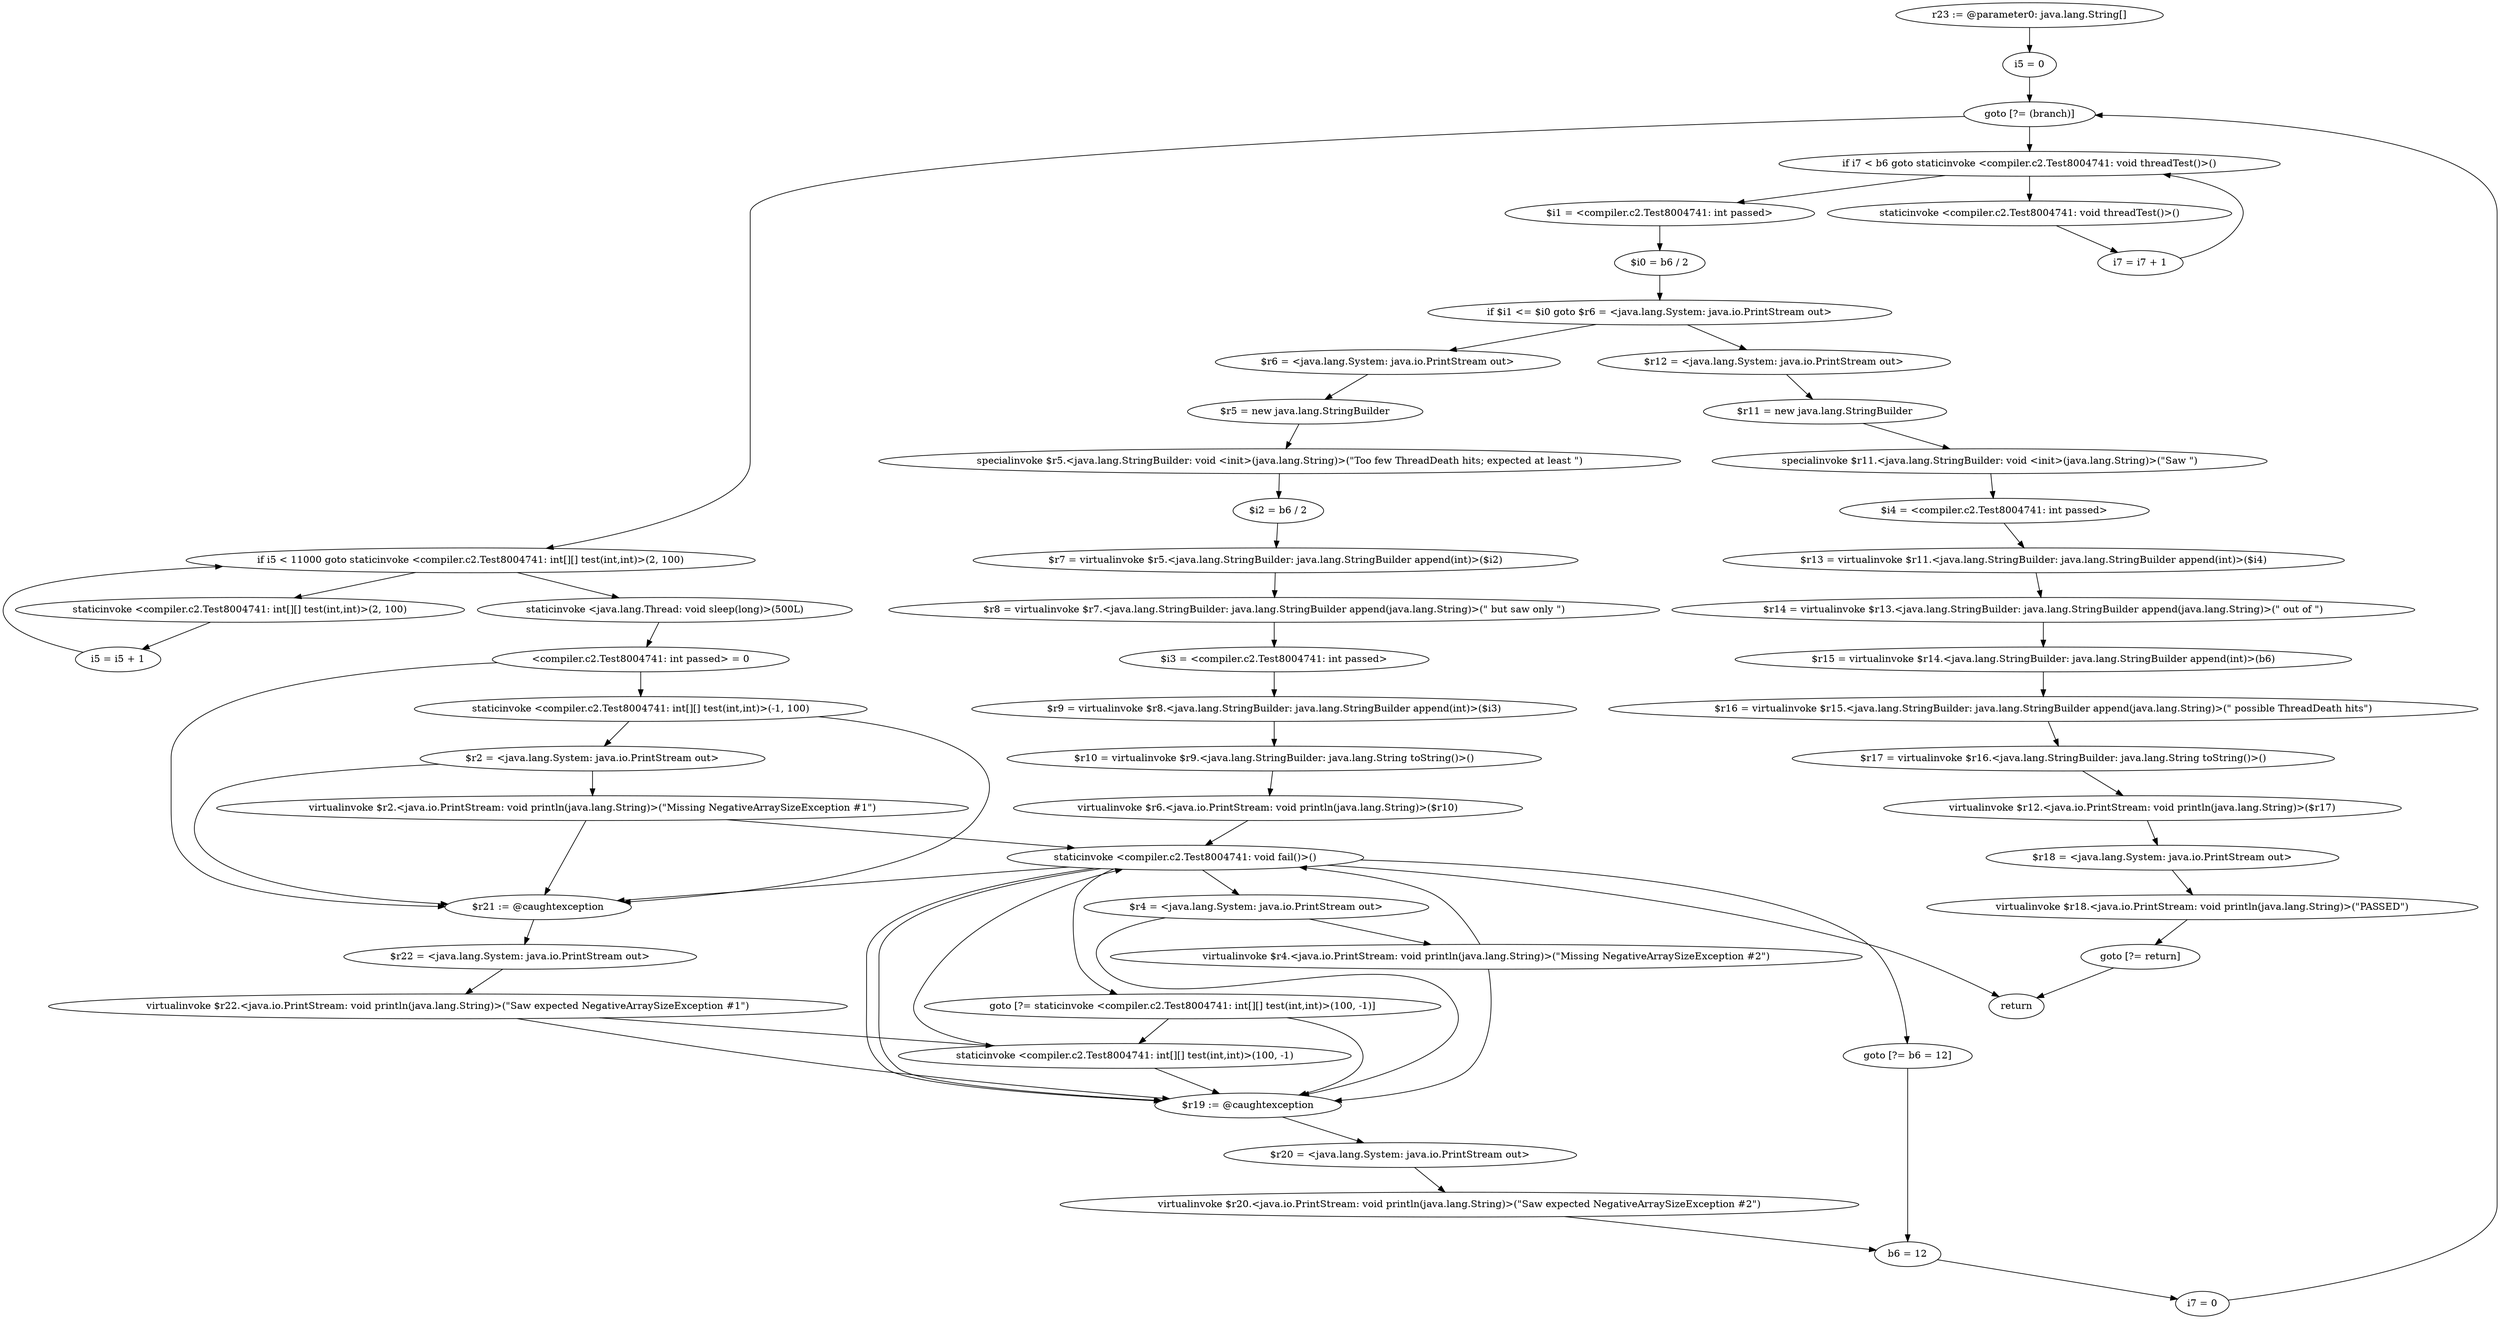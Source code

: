 digraph "unitGraph" {
    "r23 := @parameter0: java.lang.String[]"
    "i5 = 0"
    "goto [?= (branch)]"
    "staticinvoke <compiler.c2.Test8004741: int[][] test(int,int)>(2, 100)"
    "i5 = i5 + 1"
    "if i5 < 11000 goto staticinvoke <compiler.c2.Test8004741: int[][] test(int,int)>(2, 100)"
    "staticinvoke <java.lang.Thread: void sleep(long)>(500L)"
    "<compiler.c2.Test8004741: int passed> = 0"
    "staticinvoke <compiler.c2.Test8004741: int[][] test(int,int)>(-1, 100)"
    "$r2 = <java.lang.System: java.io.PrintStream out>"
    "virtualinvoke $r2.<java.io.PrintStream: void println(java.lang.String)>(\"Missing NegativeArraySizeException #1\")"
    "staticinvoke <compiler.c2.Test8004741: void fail()>()"
    "goto [?= staticinvoke <compiler.c2.Test8004741: int[][] test(int,int)>(100, -1)]"
    "$r21 := @caughtexception"
    "$r22 = <java.lang.System: java.io.PrintStream out>"
    "virtualinvoke $r22.<java.io.PrintStream: void println(java.lang.String)>(\"Saw expected NegativeArraySizeException #1\")"
    "staticinvoke <compiler.c2.Test8004741: int[][] test(int,int)>(100, -1)"
    "$r4 = <java.lang.System: java.io.PrintStream out>"
    "virtualinvoke $r4.<java.io.PrintStream: void println(java.lang.String)>(\"Missing NegativeArraySizeException #2\")"
    "goto [?= b6 = 12]"
    "$r19 := @caughtexception"
    "$r20 = <java.lang.System: java.io.PrintStream out>"
    "virtualinvoke $r20.<java.io.PrintStream: void println(java.lang.String)>(\"Saw expected NegativeArraySizeException #2\")"
    "b6 = 12"
    "i7 = 0"
    "staticinvoke <compiler.c2.Test8004741: void threadTest()>()"
    "i7 = i7 + 1"
    "if i7 < b6 goto staticinvoke <compiler.c2.Test8004741: void threadTest()>()"
    "$i1 = <compiler.c2.Test8004741: int passed>"
    "$i0 = b6 / 2"
    "if $i1 <= $i0 goto $r6 = <java.lang.System: java.io.PrintStream out>"
    "$r12 = <java.lang.System: java.io.PrintStream out>"
    "$r11 = new java.lang.StringBuilder"
    "specialinvoke $r11.<java.lang.StringBuilder: void <init>(java.lang.String)>(\"Saw \")"
    "$i4 = <compiler.c2.Test8004741: int passed>"
    "$r13 = virtualinvoke $r11.<java.lang.StringBuilder: java.lang.StringBuilder append(int)>($i4)"
    "$r14 = virtualinvoke $r13.<java.lang.StringBuilder: java.lang.StringBuilder append(java.lang.String)>(\" out of \")"
    "$r15 = virtualinvoke $r14.<java.lang.StringBuilder: java.lang.StringBuilder append(int)>(b6)"
    "$r16 = virtualinvoke $r15.<java.lang.StringBuilder: java.lang.StringBuilder append(java.lang.String)>(\" possible ThreadDeath hits\")"
    "$r17 = virtualinvoke $r16.<java.lang.StringBuilder: java.lang.String toString()>()"
    "virtualinvoke $r12.<java.io.PrintStream: void println(java.lang.String)>($r17)"
    "$r18 = <java.lang.System: java.io.PrintStream out>"
    "virtualinvoke $r18.<java.io.PrintStream: void println(java.lang.String)>(\"PASSED\")"
    "goto [?= return]"
    "$r6 = <java.lang.System: java.io.PrintStream out>"
    "$r5 = new java.lang.StringBuilder"
    "specialinvoke $r5.<java.lang.StringBuilder: void <init>(java.lang.String)>(\"Too few ThreadDeath hits; expected at least \")"
    "$i2 = b6 / 2"
    "$r7 = virtualinvoke $r5.<java.lang.StringBuilder: java.lang.StringBuilder append(int)>($i2)"
    "$r8 = virtualinvoke $r7.<java.lang.StringBuilder: java.lang.StringBuilder append(java.lang.String)>(\" but saw only \")"
    "$i3 = <compiler.c2.Test8004741: int passed>"
    "$r9 = virtualinvoke $r8.<java.lang.StringBuilder: java.lang.StringBuilder append(int)>($i3)"
    "$r10 = virtualinvoke $r9.<java.lang.StringBuilder: java.lang.String toString()>()"
    "virtualinvoke $r6.<java.io.PrintStream: void println(java.lang.String)>($r10)"
    "return"
    "r23 := @parameter0: java.lang.String[]"->"i5 = 0";
    "i5 = 0"->"goto [?= (branch)]";
    "goto [?= (branch)]"->"if i5 < 11000 goto staticinvoke <compiler.c2.Test8004741: int[][] test(int,int)>(2, 100)";
    "staticinvoke <compiler.c2.Test8004741: int[][] test(int,int)>(2, 100)"->"i5 = i5 + 1";
    "i5 = i5 + 1"->"if i5 < 11000 goto staticinvoke <compiler.c2.Test8004741: int[][] test(int,int)>(2, 100)";
    "if i5 < 11000 goto staticinvoke <compiler.c2.Test8004741: int[][] test(int,int)>(2, 100)"->"staticinvoke <java.lang.Thread: void sleep(long)>(500L)";
    "if i5 < 11000 goto staticinvoke <compiler.c2.Test8004741: int[][] test(int,int)>(2, 100)"->"staticinvoke <compiler.c2.Test8004741: int[][] test(int,int)>(2, 100)";
    "staticinvoke <java.lang.Thread: void sleep(long)>(500L)"->"<compiler.c2.Test8004741: int passed> = 0";
    "<compiler.c2.Test8004741: int passed> = 0"->"staticinvoke <compiler.c2.Test8004741: int[][] test(int,int)>(-1, 100)";
    "<compiler.c2.Test8004741: int passed> = 0"->"$r21 := @caughtexception";
    "staticinvoke <compiler.c2.Test8004741: int[][] test(int,int)>(-1, 100)"->"$r2 = <java.lang.System: java.io.PrintStream out>";
    "staticinvoke <compiler.c2.Test8004741: int[][] test(int,int)>(-1, 100)"->"$r21 := @caughtexception";
    "$r2 = <java.lang.System: java.io.PrintStream out>"->"virtualinvoke $r2.<java.io.PrintStream: void println(java.lang.String)>(\"Missing NegativeArraySizeException #1\")";
    "$r2 = <java.lang.System: java.io.PrintStream out>"->"$r21 := @caughtexception";
    "virtualinvoke $r2.<java.io.PrintStream: void println(java.lang.String)>(\"Missing NegativeArraySizeException #1\")"->"staticinvoke <compiler.c2.Test8004741: void fail()>()";
    "virtualinvoke $r2.<java.io.PrintStream: void println(java.lang.String)>(\"Missing NegativeArraySizeException #1\")"->"$r21 := @caughtexception";
    "staticinvoke <compiler.c2.Test8004741: void fail()>()"->"goto [?= staticinvoke <compiler.c2.Test8004741: int[][] test(int,int)>(100, -1)]";
    "staticinvoke <compiler.c2.Test8004741: void fail()>()"->"$r21 := @caughtexception";
    "goto [?= staticinvoke <compiler.c2.Test8004741: int[][] test(int,int)>(100, -1)]"->"staticinvoke <compiler.c2.Test8004741: int[][] test(int,int)>(100, -1)";
    "goto [?= staticinvoke <compiler.c2.Test8004741: int[][] test(int,int)>(100, -1)]"->"$r19 := @caughtexception";
    "$r21 := @caughtexception"->"$r22 = <java.lang.System: java.io.PrintStream out>";
    "$r22 = <java.lang.System: java.io.PrintStream out>"->"virtualinvoke $r22.<java.io.PrintStream: void println(java.lang.String)>(\"Saw expected NegativeArraySizeException #1\")";
    "virtualinvoke $r22.<java.io.PrintStream: void println(java.lang.String)>(\"Saw expected NegativeArraySizeException #1\")"->"staticinvoke <compiler.c2.Test8004741: int[][] test(int,int)>(100, -1)";
    "virtualinvoke $r22.<java.io.PrintStream: void println(java.lang.String)>(\"Saw expected NegativeArraySizeException #1\")"->"$r19 := @caughtexception";
    "staticinvoke <compiler.c2.Test8004741: int[][] test(int,int)>(100, -1)"->"staticinvoke <compiler.c2.Test8004741: void fail()>()";
    "staticinvoke <compiler.c2.Test8004741: int[][] test(int,int)>(100, -1)"->"$r19 := @caughtexception";
    "staticinvoke <compiler.c2.Test8004741: void fail()>()"->"$r4 = <java.lang.System: java.io.PrintStream out>";
    "staticinvoke <compiler.c2.Test8004741: void fail()>()"->"$r19 := @caughtexception";
    "$r4 = <java.lang.System: java.io.PrintStream out>"->"virtualinvoke $r4.<java.io.PrintStream: void println(java.lang.String)>(\"Missing NegativeArraySizeException #2\")";
    "$r4 = <java.lang.System: java.io.PrintStream out>"->"$r19 := @caughtexception";
    "virtualinvoke $r4.<java.io.PrintStream: void println(java.lang.String)>(\"Missing NegativeArraySizeException #2\")"->"staticinvoke <compiler.c2.Test8004741: void fail()>()";
    "virtualinvoke $r4.<java.io.PrintStream: void println(java.lang.String)>(\"Missing NegativeArraySizeException #2\")"->"$r19 := @caughtexception";
    "staticinvoke <compiler.c2.Test8004741: void fail()>()"->"goto [?= b6 = 12]";
    "staticinvoke <compiler.c2.Test8004741: void fail()>()"->"$r19 := @caughtexception";
    "goto [?= b6 = 12]"->"b6 = 12";
    "$r19 := @caughtexception"->"$r20 = <java.lang.System: java.io.PrintStream out>";
    "$r20 = <java.lang.System: java.io.PrintStream out>"->"virtualinvoke $r20.<java.io.PrintStream: void println(java.lang.String)>(\"Saw expected NegativeArraySizeException #2\")";
    "virtualinvoke $r20.<java.io.PrintStream: void println(java.lang.String)>(\"Saw expected NegativeArraySizeException #2\")"->"b6 = 12";
    "b6 = 12"->"i7 = 0";
    "i7 = 0"->"goto [?= (branch)]";
    "goto [?= (branch)]"->"if i7 < b6 goto staticinvoke <compiler.c2.Test8004741: void threadTest()>()";
    "staticinvoke <compiler.c2.Test8004741: void threadTest()>()"->"i7 = i7 + 1";
    "i7 = i7 + 1"->"if i7 < b6 goto staticinvoke <compiler.c2.Test8004741: void threadTest()>()";
    "if i7 < b6 goto staticinvoke <compiler.c2.Test8004741: void threadTest()>()"->"$i1 = <compiler.c2.Test8004741: int passed>";
    "if i7 < b6 goto staticinvoke <compiler.c2.Test8004741: void threadTest()>()"->"staticinvoke <compiler.c2.Test8004741: void threadTest()>()";
    "$i1 = <compiler.c2.Test8004741: int passed>"->"$i0 = b6 / 2";
    "$i0 = b6 / 2"->"if $i1 <= $i0 goto $r6 = <java.lang.System: java.io.PrintStream out>";
    "if $i1 <= $i0 goto $r6 = <java.lang.System: java.io.PrintStream out>"->"$r12 = <java.lang.System: java.io.PrintStream out>";
    "if $i1 <= $i0 goto $r6 = <java.lang.System: java.io.PrintStream out>"->"$r6 = <java.lang.System: java.io.PrintStream out>";
    "$r12 = <java.lang.System: java.io.PrintStream out>"->"$r11 = new java.lang.StringBuilder";
    "$r11 = new java.lang.StringBuilder"->"specialinvoke $r11.<java.lang.StringBuilder: void <init>(java.lang.String)>(\"Saw \")";
    "specialinvoke $r11.<java.lang.StringBuilder: void <init>(java.lang.String)>(\"Saw \")"->"$i4 = <compiler.c2.Test8004741: int passed>";
    "$i4 = <compiler.c2.Test8004741: int passed>"->"$r13 = virtualinvoke $r11.<java.lang.StringBuilder: java.lang.StringBuilder append(int)>($i4)";
    "$r13 = virtualinvoke $r11.<java.lang.StringBuilder: java.lang.StringBuilder append(int)>($i4)"->"$r14 = virtualinvoke $r13.<java.lang.StringBuilder: java.lang.StringBuilder append(java.lang.String)>(\" out of \")";
    "$r14 = virtualinvoke $r13.<java.lang.StringBuilder: java.lang.StringBuilder append(java.lang.String)>(\" out of \")"->"$r15 = virtualinvoke $r14.<java.lang.StringBuilder: java.lang.StringBuilder append(int)>(b6)";
    "$r15 = virtualinvoke $r14.<java.lang.StringBuilder: java.lang.StringBuilder append(int)>(b6)"->"$r16 = virtualinvoke $r15.<java.lang.StringBuilder: java.lang.StringBuilder append(java.lang.String)>(\" possible ThreadDeath hits\")";
    "$r16 = virtualinvoke $r15.<java.lang.StringBuilder: java.lang.StringBuilder append(java.lang.String)>(\" possible ThreadDeath hits\")"->"$r17 = virtualinvoke $r16.<java.lang.StringBuilder: java.lang.String toString()>()";
    "$r17 = virtualinvoke $r16.<java.lang.StringBuilder: java.lang.String toString()>()"->"virtualinvoke $r12.<java.io.PrintStream: void println(java.lang.String)>($r17)";
    "virtualinvoke $r12.<java.io.PrintStream: void println(java.lang.String)>($r17)"->"$r18 = <java.lang.System: java.io.PrintStream out>";
    "$r18 = <java.lang.System: java.io.PrintStream out>"->"virtualinvoke $r18.<java.io.PrintStream: void println(java.lang.String)>(\"PASSED\")";
    "virtualinvoke $r18.<java.io.PrintStream: void println(java.lang.String)>(\"PASSED\")"->"goto [?= return]";
    "goto [?= return]"->"return";
    "$r6 = <java.lang.System: java.io.PrintStream out>"->"$r5 = new java.lang.StringBuilder";
    "$r5 = new java.lang.StringBuilder"->"specialinvoke $r5.<java.lang.StringBuilder: void <init>(java.lang.String)>(\"Too few ThreadDeath hits; expected at least \")";
    "specialinvoke $r5.<java.lang.StringBuilder: void <init>(java.lang.String)>(\"Too few ThreadDeath hits; expected at least \")"->"$i2 = b6 / 2";
    "$i2 = b6 / 2"->"$r7 = virtualinvoke $r5.<java.lang.StringBuilder: java.lang.StringBuilder append(int)>($i2)";
    "$r7 = virtualinvoke $r5.<java.lang.StringBuilder: java.lang.StringBuilder append(int)>($i2)"->"$r8 = virtualinvoke $r7.<java.lang.StringBuilder: java.lang.StringBuilder append(java.lang.String)>(\" but saw only \")";
    "$r8 = virtualinvoke $r7.<java.lang.StringBuilder: java.lang.StringBuilder append(java.lang.String)>(\" but saw only \")"->"$i3 = <compiler.c2.Test8004741: int passed>";
    "$i3 = <compiler.c2.Test8004741: int passed>"->"$r9 = virtualinvoke $r8.<java.lang.StringBuilder: java.lang.StringBuilder append(int)>($i3)";
    "$r9 = virtualinvoke $r8.<java.lang.StringBuilder: java.lang.StringBuilder append(int)>($i3)"->"$r10 = virtualinvoke $r9.<java.lang.StringBuilder: java.lang.String toString()>()";
    "$r10 = virtualinvoke $r9.<java.lang.StringBuilder: java.lang.String toString()>()"->"virtualinvoke $r6.<java.io.PrintStream: void println(java.lang.String)>($r10)";
    "virtualinvoke $r6.<java.io.PrintStream: void println(java.lang.String)>($r10)"->"staticinvoke <compiler.c2.Test8004741: void fail()>()";
    "staticinvoke <compiler.c2.Test8004741: void fail()>()"->"return";
}
